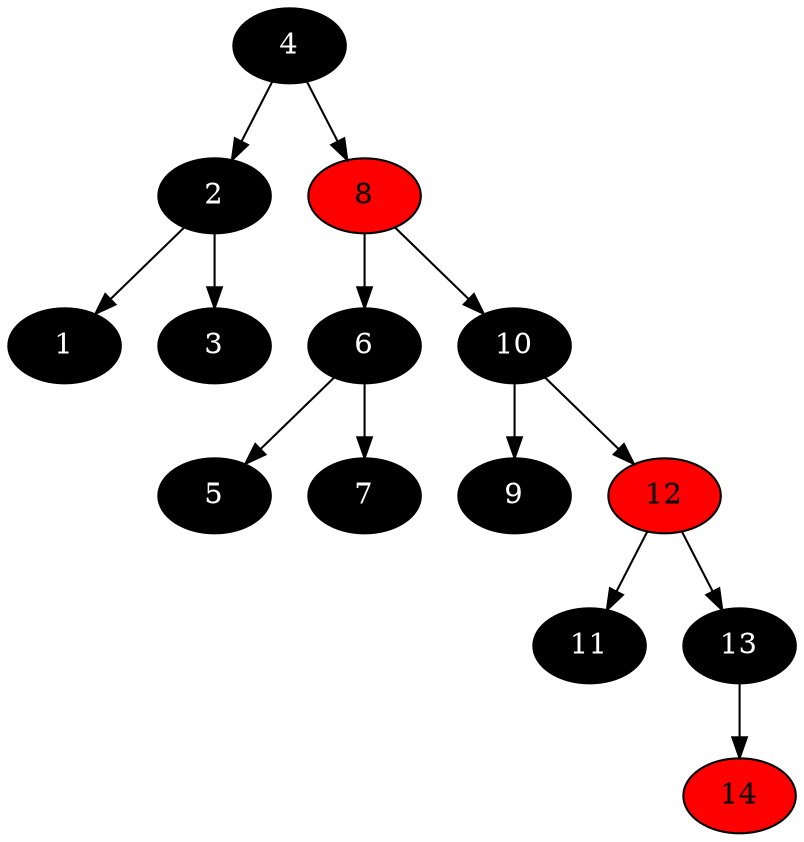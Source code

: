 digraph mentions {
4 -> 2
2 -> 1
2 -> 3
4 -> 8
8 -> 6
6 -> 5
6 -> 7
8 -> 10
10 -> 9
10 -> 12
12 -> 11
12 -> 13
13 -> 14
4[style=filled, fillcolor=black, fontcolor=white]
2[style=filled, fillcolor=black, fontcolor=white]
1[style=filled, fillcolor=black, fontcolor=white]
3[style=filled, fillcolor=black, fontcolor=white]
8[style=filled, fillcolor=red]
6[style=filled, fillcolor=black, fontcolor=white]
5[style=filled, fillcolor=black, fontcolor=white]
7[style=filled, fillcolor=black, fontcolor=white]
10[style=filled, fillcolor=black, fontcolor=white]
9[style=filled, fillcolor=black, fontcolor=white]
12[style=filled, fillcolor=red]
11[style=filled, fillcolor=black, fontcolor=white]
13[style=filled, fillcolor=black, fontcolor=white]
14[style=filled, fillcolor=red]
}
